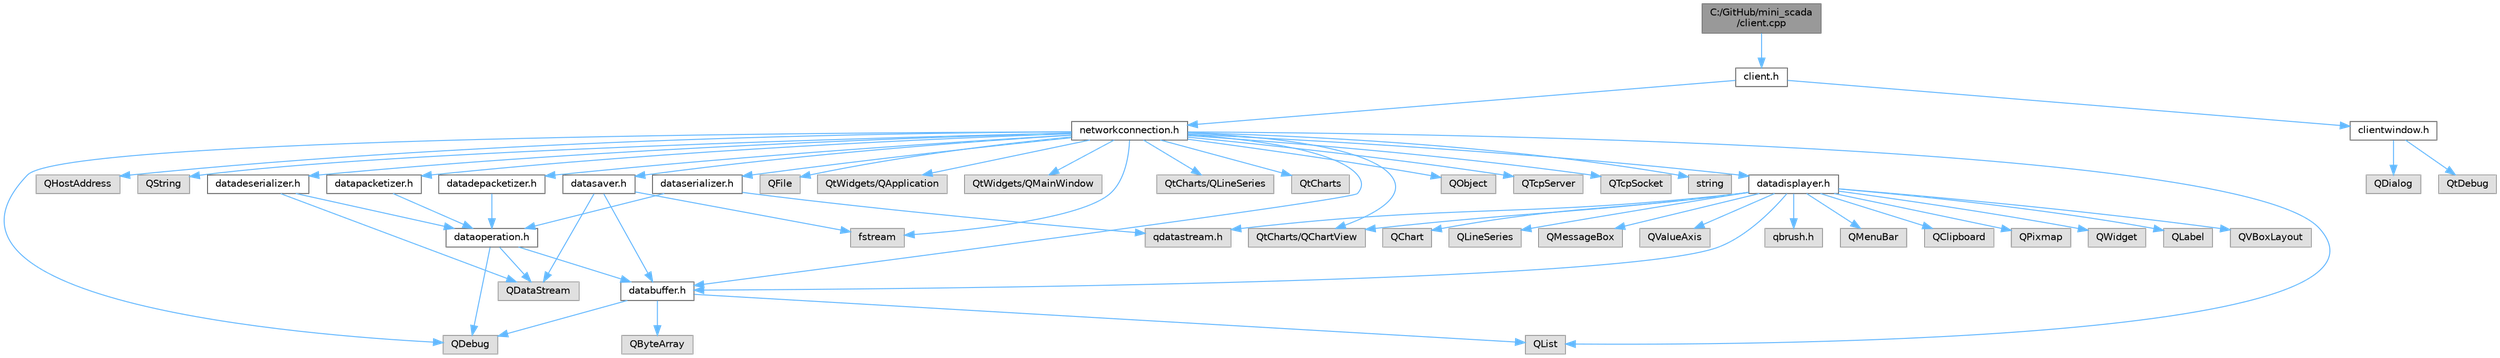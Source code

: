 digraph "C:/GitHub/mini_scada/client.cpp"
{
 // LATEX_PDF_SIZE
  bgcolor="transparent";
  edge [fontname=Helvetica,fontsize=10,labelfontname=Helvetica,labelfontsize=10];
  node [fontname=Helvetica,fontsize=10,shape=box,height=0.2,width=0.4];
  Node1 [id="Node000001",label="C:/GitHub/mini_scada\l/client.cpp",height=0.2,width=0.4,color="gray40", fillcolor="grey60", style="filled", fontcolor="black",tooltip=" "];
  Node1 -> Node2 [id="edge57_Node000001_Node000002",color="steelblue1",style="solid",tooltip=" "];
  Node2 [id="Node000002",label="client.h",height=0.2,width=0.4,color="grey40", fillcolor="white", style="filled",URL="$client_8h.html",tooltip=" "];
  Node2 -> Node3 [id="edge58_Node000002_Node000003",color="steelblue1",style="solid",tooltip=" "];
  Node3 [id="Node000003",label="networkconnection.h",height=0.2,width=0.4,color="grey40", fillcolor="white", style="filled",URL="$networkconnection_8h.html",tooltip=" "];
  Node3 -> Node4 [id="edge59_Node000003_Node000004",color="steelblue1",style="solid",tooltip=" "];
  Node4 [id="Node000004",label="QObject",height=0.2,width=0.4,color="grey60", fillcolor="#E0E0E0", style="filled",tooltip=" "];
  Node3 -> Node5 [id="edge60_Node000003_Node000005",color="steelblue1",style="solid",tooltip=" "];
  Node5 [id="Node000005",label="QTcpServer",height=0.2,width=0.4,color="grey60", fillcolor="#E0E0E0", style="filled",tooltip=" "];
  Node3 -> Node6 [id="edge61_Node000003_Node000006",color="steelblue1",style="solid",tooltip=" "];
  Node6 [id="Node000006",label="QTcpSocket",height=0.2,width=0.4,color="grey60", fillcolor="#E0E0E0", style="filled",tooltip=" "];
  Node3 -> Node7 [id="edge62_Node000003_Node000007",color="steelblue1",style="solid",tooltip=" "];
  Node7 [id="Node000007",label="string",height=0.2,width=0.4,color="grey60", fillcolor="#E0E0E0", style="filled",tooltip=" "];
  Node3 -> Node8 [id="edge63_Node000003_Node000008",color="steelblue1",style="solid",tooltip=" "];
  Node8 [id="Node000008",label="databuffer.h",height=0.2,width=0.4,color="grey40", fillcolor="white", style="filled",URL="$databuffer_8h.html",tooltip=" "];
  Node8 -> Node9 [id="edge64_Node000008_Node000009",color="steelblue1",style="solid",tooltip=" "];
  Node9 [id="Node000009",label="QByteArray",height=0.2,width=0.4,color="grey60", fillcolor="#E0E0E0", style="filled",tooltip=" "];
  Node8 -> Node10 [id="edge65_Node000008_Node000010",color="steelblue1",style="solid",tooltip=" "];
  Node10 [id="Node000010",label="QList",height=0.2,width=0.4,color="grey60", fillcolor="#E0E0E0", style="filled",tooltip=" "];
  Node8 -> Node11 [id="edge66_Node000008_Node000011",color="steelblue1",style="solid",tooltip=" "];
  Node11 [id="Node000011",label="QDebug",height=0.2,width=0.4,color="grey60", fillcolor="#E0E0E0", style="filled",tooltip=" "];
  Node3 -> Node11 [id="edge67_Node000003_Node000011",color="steelblue1",style="solid",tooltip=" "];
  Node3 -> Node10 [id="edge68_Node000003_Node000010",color="steelblue1",style="solid",tooltip=" "];
  Node3 -> Node12 [id="edge69_Node000003_Node000012",color="steelblue1",style="solid",tooltip=" "];
  Node12 [id="Node000012",label="QHostAddress",height=0.2,width=0.4,color="grey60", fillcolor="#E0E0E0", style="filled",tooltip=" "];
  Node3 -> Node13 [id="edge70_Node000003_Node000013",color="steelblue1",style="solid",tooltip=" "];
  Node13 [id="Node000013",label="QString",height=0.2,width=0.4,color="grey60", fillcolor="#E0E0E0", style="filled",tooltip=" "];
  Node3 -> Node14 [id="edge71_Node000003_Node000014",color="steelblue1",style="solid",tooltip=" "];
  Node14 [id="Node000014",label="dataserializer.h",height=0.2,width=0.4,color="grey40", fillcolor="white", style="filled",URL="$dataserializer_8h.html",tooltip=" "];
  Node14 -> Node15 [id="edge72_Node000014_Node000015",color="steelblue1",style="solid",tooltip=" "];
  Node15 [id="Node000015",label="dataoperation.h",height=0.2,width=0.4,color="grey40", fillcolor="white", style="filled",URL="$dataoperation_8h.html",tooltip=" "];
  Node15 -> Node8 [id="edge73_Node000015_Node000008",color="steelblue1",style="solid",tooltip=" "];
  Node15 -> Node16 [id="edge74_Node000015_Node000016",color="steelblue1",style="solid",tooltip=" "];
  Node16 [id="Node000016",label="QDataStream",height=0.2,width=0.4,color="grey60", fillcolor="#E0E0E0", style="filled",tooltip=" "];
  Node15 -> Node11 [id="edge75_Node000015_Node000011",color="steelblue1",style="solid",tooltip=" "];
  Node14 -> Node17 [id="edge76_Node000014_Node000017",color="steelblue1",style="solid",tooltip=" "];
  Node17 [id="Node000017",label="qdatastream.h",height=0.2,width=0.4,color="grey60", fillcolor="#E0E0E0", style="filled",tooltip=" "];
  Node3 -> Node18 [id="edge77_Node000003_Node000018",color="steelblue1",style="solid",tooltip=" "];
  Node18 [id="Node000018",label="datadeserializer.h",height=0.2,width=0.4,color="grey40", fillcolor="white", style="filled",URL="$datadeserializer_8h.html",tooltip=" "];
  Node18 -> Node15 [id="edge78_Node000018_Node000015",color="steelblue1",style="solid",tooltip=" "];
  Node18 -> Node16 [id="edge79_Node000018_Node000016",color="steelblue1",style="solid",tooltip=" "];
  Node3 -> Node19 [id="edge80_Node000003_Node000019",color="steelblue1",style="solid",tooltip=" "];
  Node19 [id="Node000019",label="datapacketizer.h",height=0.2,width=0.4,color="grey40", fillcolor="white", style="filled",URL="$datapacketizer_8h.html",tooltip=" "];
  Node19 -> Node15 [id="edge81_Node000019_Node000015",color="steelblue1",style="solid",tooltip=" "];
  Node3 -> Node20 [id="edge82_Node000003_Node000020",color="steelblue1",style="solid",tooltip=" "];
  Node20 [id="Node000020",label="datadepacketizer.h",height=0.2,width=0.4,color="grey40", fillcolor="white", style="filled",URL="$datadepacketizer_8h.html",tooltip=" "];
  Node20 -> Node15 [id="edge83_Node000020_Node000015",color="steelblue1",style="solid",tooltip=" "];
  Node3 -> Node21 [id="edge84_Node000003_Node000021",color="steelblue1",style="solid",tooltip=" "];
  Node21 [id="Node000021",label="fstream",height=0.2,width=0.4,color="grey60", fillcolor="#E0E0E0", style="filled",tooltip=" "];
  Node3 -> Node22 [id="edge85_Node000003_Node000022",color="steelblue1",style="solid",tooltip=" "];
  Node22 [id="Node000022",label="QFile",height=0.2,width=0.4,color="grey60", fillcolor="#E0E0E0", style="filled",tooltip=" "];
  Node3 -> Node23 [id="edge86_Node000003_Node000023",color="steelblue1",style="solid",tooltip=" "];
  Node23 [id="Node000023",label="QtWidgets/QApplication",height=0.2,width=0.4,color="grey60", fillcolor="#E0E0E0", style="filled",tooltip=" "];
  Node3 -> Node24 [id="edge87_Node000003_Node000024",color="steelblue1",style="solid",tooltip=" "];
  Node24 [id="Node000024",label="QtWidgets/QMainWindow",height=0.2,width=0.4,color="grey60", fillcolor="#E0E0E0", style="filled",tooltip=" "];
  Node3 -> Node25 [id="edge88_Node000003_Node000025",color="steelblue1",style="solid",tooltip=" "];
  Node25 [id="Node000025",label="QtCharts/QChartView",height=0.2,width=0.4,color="grey60", fillcolor="#E0E0E0", style="filled",tooltip=" "];
  Node3 -> Node26 [id="edge89_Node000003_Node000026",color="steelblue1",style="solid",tooltip=" "];
  Node26 [id="Node000026",label="QtCharts/QLineSeries",height=0.2,width=0.4,color="grey60", fillcolor="#E0E0E0", style="filled",tooltip=" "];
  Node3 -> Node27 [id="edge90_Node000003_Node000027",color="steelblue1",style="solid",tooltip=" "];
  Node27 [id="Node000027",label="QtCharts",height=0.2,width=0.4,color="grey60", fillcolor="#E0E0E0", style="filled",tooltip=" "];
  Node3 -> Node28 [id="edge91_Node000003_Node000028",color="steelblue1",style="solid",tooltip=" "];
  Node28 [id="Node000028",label="datasaver.h",height=0.2,width=0.4,color="grey40", fillcolor="white", style="filled",URL="$datasaver_8h.html",tooltip=" "];
  Node28 -> Node8 [id="edge92_Node000028_Node000008",color="steelblue1",style="solid",tooltip=" "];
  Node28 -> Node21 [id="edge93_Node000028_Node000021",color="steelblue1",style="solid",tooltip=" "];
  Node28 -> Node16 [id="edge94_Node000028_Node000016",color="steelblue1",style="solid",tooltip=" "];
  Node3 -> Node29 [id="edge95_Node000003_Node000029",color="steelblue1",style="solid",tooltip=" "];
  Node29 [id="Node000029",label="datadisplayer.h",height=0.2,width=0.4,color="grey40", fillcolor="white", style="filled",URL="$datadisplayer_8h.html",tooltip=" "];
  Node29 -> Node30 [id="edge96_Node000029_Node000030",color="steelblue1",style="solid",tooltip=" "];
  Node30 [id="Node000030",label="QWidget",height=0.2,width=0.4,color="grey60", fillcolor="#E0E0E0", style="filled",tooltip=" "];
  Node29 -> Node8 [id="edge97_Node000029_Node000008",color="steelblue1",style="solid",tooltip=" "];
  Node29 -> Node17 [id="edge98_Node000029_Node000017",color="steelblue1",style="solid",tooltip=" "];
  Node29 -> Node31 [id="edge99_Node000029_Node000031",color="steelblue1",style="solid",tooltip=" "];
  Node31 [id="Node000031",label="QLabel",height=0.2,width=0.4,color="grey60", fillcolor="#E0E0E0", style="filled",tooltip=" "];
  Node29 -> Node32 [id="edge100_Node000029_Node000032",color="steelblue1",style="solid",tooltip=" "];
  Node32 [id="Node000032",label="QVBoxLayout",height=0.2,width=0.4,color="grey60", fillcolor="#E0E0E0", style="filled",tooltip=" "];
  Node29 -> Node33 [id="edge101_Node000029_Node000033",color="steelblue1",style="solid",tooltip=" "];
  Node33 [id="Node000033",label="QChart",height=0.2,width=0.4,color="grey60", fillcolor="#E0E0E0", style="filled",tooltip=" "];
  Node29 -> Node34 [id="edge102_Node000029_Node000034",color="steelblue1",style="solid",tooltip=" "];
  Node34 [id="Node000034",label="QLineSeries",height=0.2,width=0.4,color="grey60", fillcolor="#E0E0E0", style="filled",tooltip=" "];
  Node29 -> Node25 [id="edge103_Node000029_Node000025",color="steelblue1",style="solid",tooltip=" "];
  Node29 -> Node35 [id="edge104_Node000029_Node000035",color="steelblue1",style="solid",tooltip=" "];
  Node35 [id="Node000035",label="QMessageBox",height=0.2,width=0.4,color="grey60", fillcolor="#E0E0E0", style="filled",tooltip=" "];
  Node29 -> Node36 [id="edge105_Node000029_Node000036",color="steelblue1",style="solid",tooltip=" "];
  Node36 [id="Node000036",label="QValueAxis",height=0.2,width=0.4,color="grey60", fillcolor="#E0E0E0", style="filled",tooltip=" "];
  Node29 -> Node37 [id="edge106_Node000029_Node000037",color="steelblue1",style="solid",tooltip=" "];
  Node37 [id="Node000037",label="qbrush.h",height=0.2,width=0.4,color="grey60", fillcolor="#E0E0E0", style="filled",tooltip=" "];
  Node29 -> Node38 [id="edge107_Node000029_Node000038",color="steelblue1",style="solid",tooltip=" "];
  Node38 [id="Node000038",label="QMenuBar",height=0.2,width=0.4,color="grey60", fillcolor="#E0E0E0", style="filled",tooltip=" "];
  Node29 -> Node39 [id="edge108_Node000029_Node000039",color="steelblue1",style="solid",tooltip=" "];
  Node39 [id="Node000039",label="QClipboard",height=0.2,width=0.4,color="grey60", fillcolor="#E0E0E0", style="filled",tooltip=" "];
  Node29 -> Node40 [id="edge109_Node000029_Node000040",color="steelblue1",style="solid",tooltip=" "];
  Node40 [id="Node000040",label="QPixmap",height=0.2,width=0.4,color="grey60", fillcolor="#E0E0E0", style="filled",tooltip=" "];
  Node2 -> Node41 [id="edge110_Node000002_Node000041",color="steelblue1",style="solid",tooltip=" "];
  Node41 [id="Node000041",label="clientwindow.h",height=0.2,width=0.4,color="grey40", fillcolor="white", style="filled",URL="$clientwindow_8h.html",tooltip=" "];
  Node41 -> Node42 [id="edge111_Node000041_Node000042",color="steelblue1",style="solid",tooltip=" "];
  Node42 [id="Node000042",label="QDialog",height=0.2,width=0.4,color="grey60", fillcolor="#E0E0E0", style="filled",tooltip=" "];
  Node41 -> Node43 [id="edge112_Node000041_Node000043",color="steelblue1",style="solid",tooltip=" "];
  Node43 [id="Node000043",label="QtDebug",height=0.2,width=0.4,color="grey60", fillcolor="#E0E0E0", style="filled",tooltip=" "];
}

